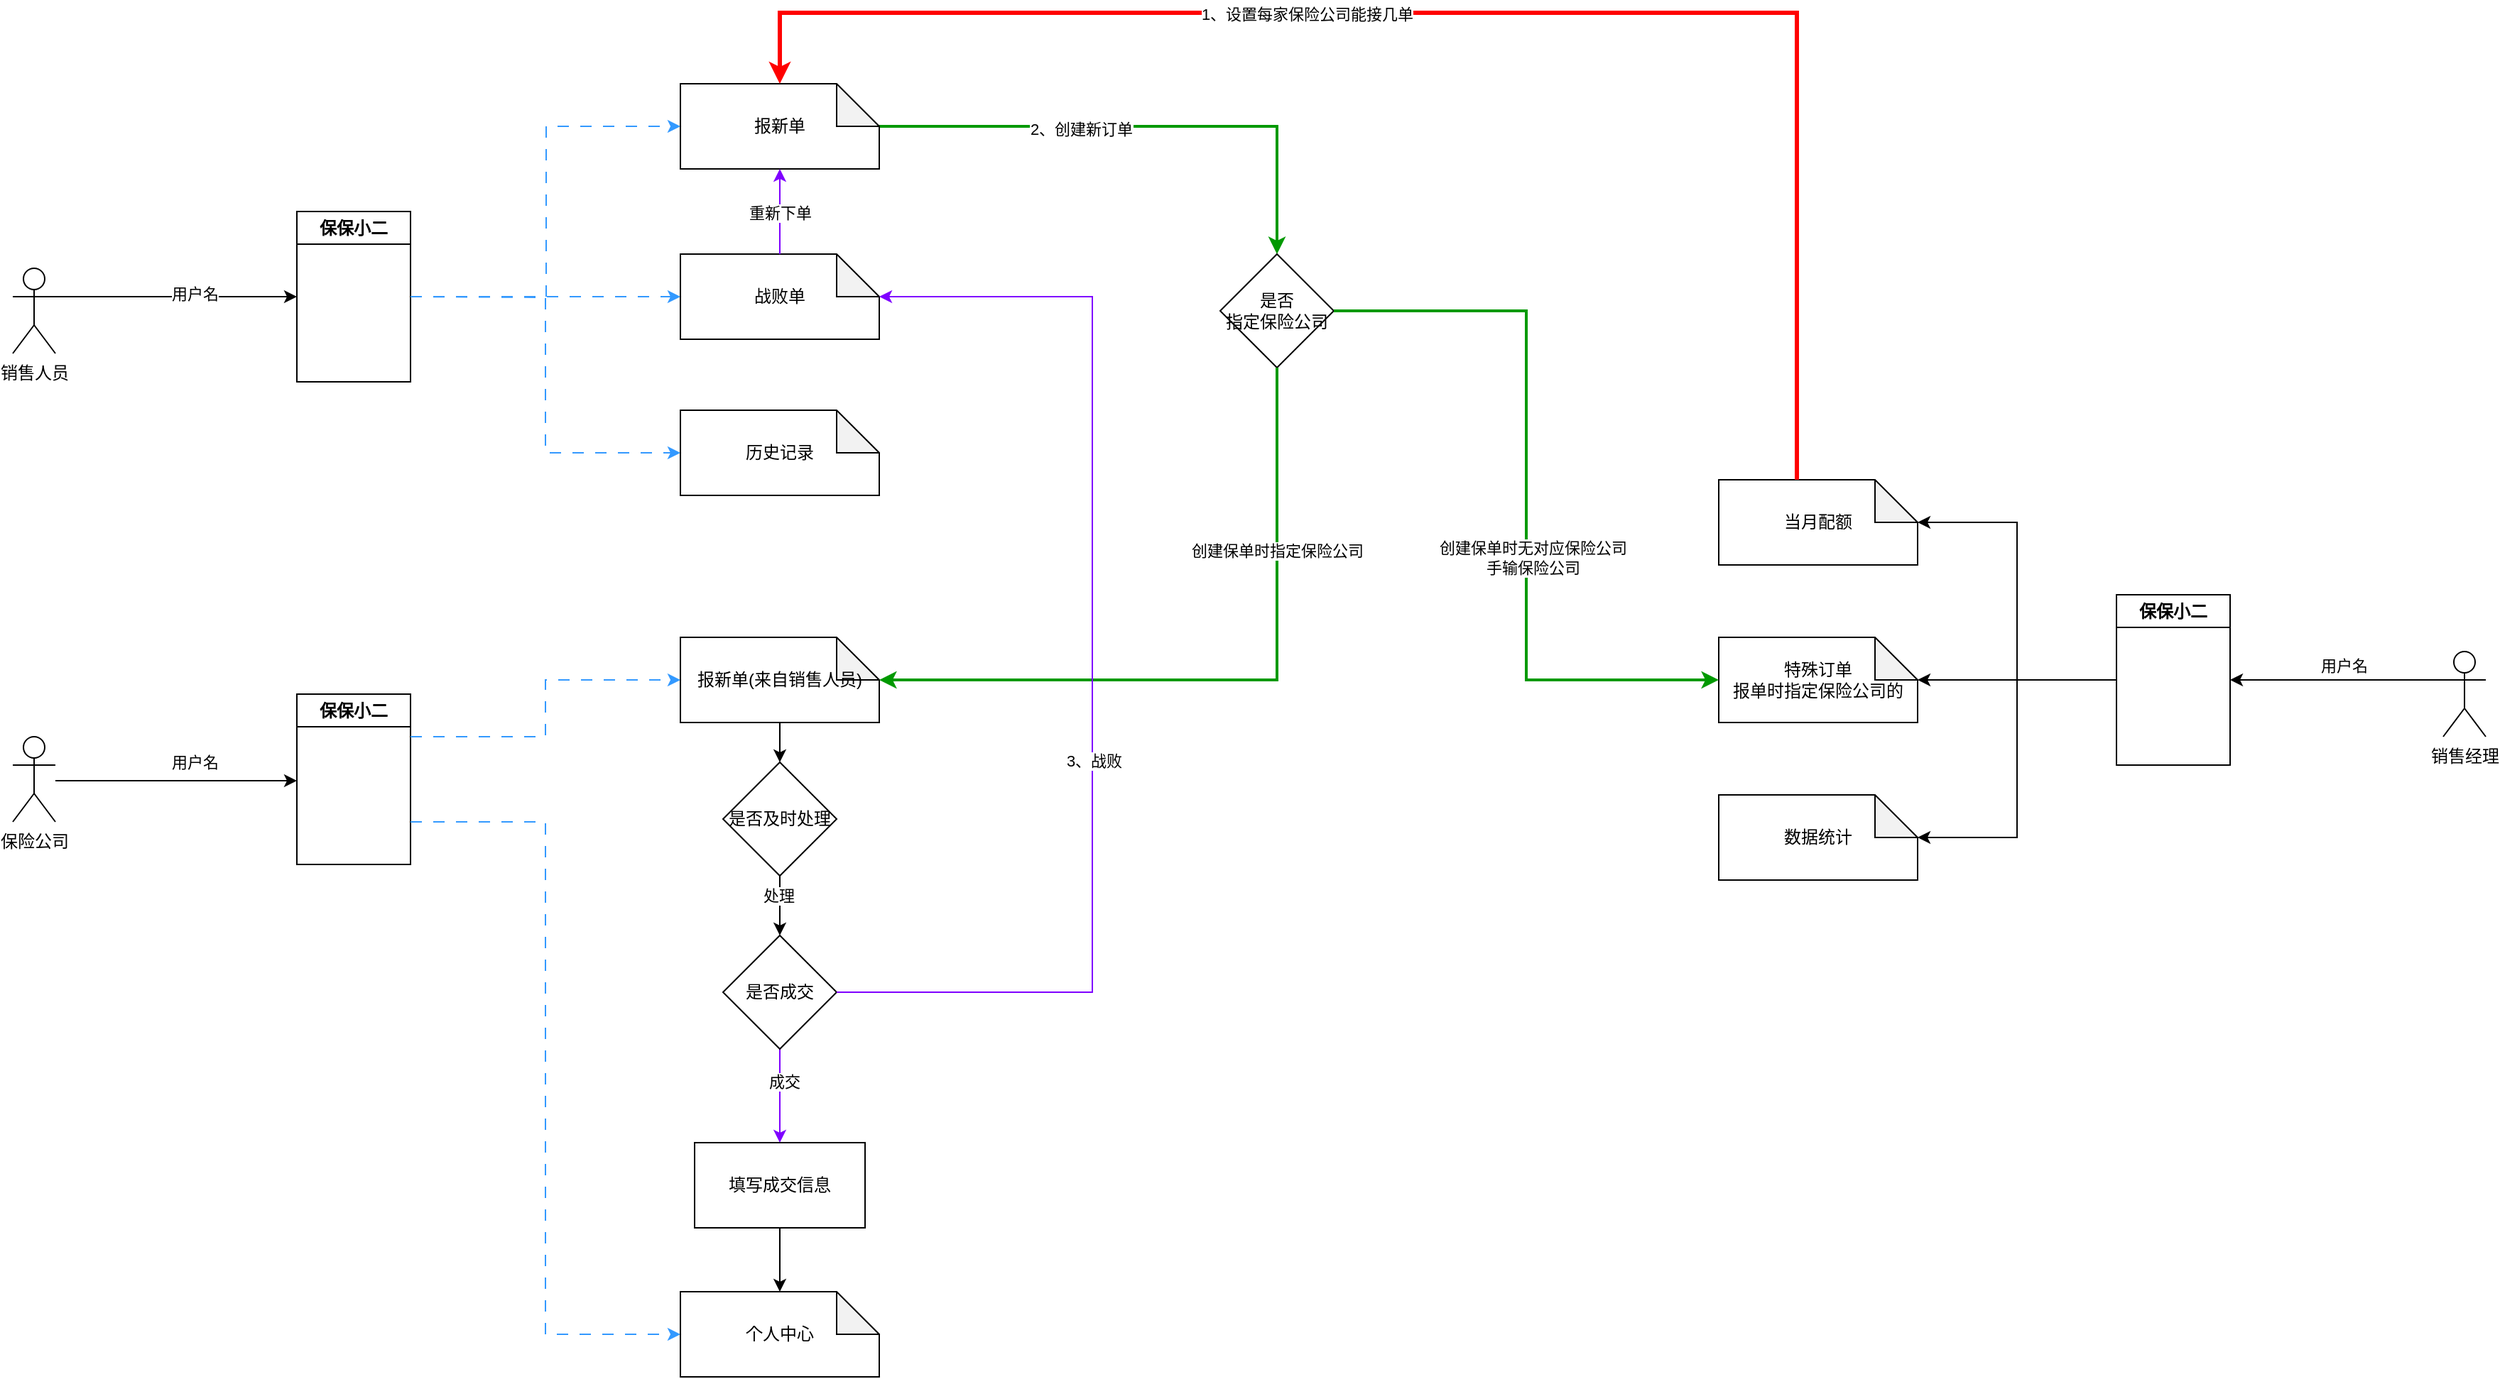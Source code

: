 <mxfile version="26.1.0">
  <diagram id="azeZTBEGUDVFF7n7ARS4" name="第 1 页">
    <mxGraphModel dx="1434" dy="1964" grid="1" gridSize="10" guides="1" tooltips="1" connect="1" arrows="1" fold="1" page="1" pageScale="1" pageWidth="827" pageHeight="1169" math="0" shadow="0">
      <root>
        <mxCell id="0" />
        <mxCell id="1" parent="0" />
        <mxCell id="oYvmTv_5I0Rg5s-J_Htf-3" style="edgeStyle=orthogonalEdgeStyle;rounded=0;orthogonalLoop=1;jettySize=auto;html=1;exitX=1;exitY=0.333;exitDx=0;exitDy=0;exitPerimeter=0;entryX=0;entryY=0.5;entryDx=0;entryDy=0;" edge="1" parent="1" source="oYvmTv_5I0Rg5s-J_Htf-1" target="oYvmTv_5I0Rg5s-J_Htf-2">
          <mxGeometry relative="1" as="geometry" />
        </mxCell>
        <mxCell id="oYvmTv_5I0Rg5s-J_Htf-4" value="用户名" style="edgeLabel;html=1;align=center;verticalAlign=middle;resizable=0;points=[];" vertex="1" connectable="0" parent="oYvmTv_5I0Rg5s-J_Htf-3">
          <mxGeometry x="0.153" y="2" relative="1" as="geometry">
            <mxPoint as="offset" />
          </mxGeometry>
        </mxCell>
        <mxCell id="oYvmTv_5I0Rg5s-J_Htf-1" value="销售人员" style="shape=umlActor;verticalLabelPosition=bottom;verticalAlign=top;html=1;outlineConnect=0;" vertex="1" parent="1">
          <mxGeometry x="70" y="100" width="30" height="60" as="geometry" />
        </mxCell>
        <mxCell id="oYvmTv_5I0Rg5s-J_Htf-2" value="保保小二" style="swimlane;whiteSpace=wrap;html=1;startSize=23;" vertex="1" parent="1">
          <mxGeometry x="270" y="60" width="80" height="120" as="geometry" />
        </mxCell>
        <mxCell id="oYvmTv_5I0Rg5s-J_Htf-62" style="edgeStyle=orthogonalEdgeStyle;rounded=0;orthogonalLoop=1;jettySize=auto;html=1;exitX=0;exitY=0;exitDx=140;exitDy=30;exitPerimeter=0;strokeColor=#009900;strokeWidth=2;" edge="1" parent="1" source="oYvmTv_5I0Rg5s-J_Htf-5" target="oYvmTv_5I0Rg5s-J_Htf-61">
          <mxGeometry relative="1" as="geometry" />
        </mxCell>
        <mxCell id="oYvmTv_5I0Rg5s-J_Htf-63" value="2、创建新订单" style="edgeLabel;html=1;align=center;verticalAlign=middle;resizable=0;points=[];" vertex="1" connectable="0" parent="oYvmTv_5I0Rg5s-J_Htf-62">
          <mxGeometry x="-0.232" y="-2" relative="1" as="geometry">
            <mxPoint as="offset" />
          </mxGeometry>
        </mxCell>
        <mxCell id="oYvmTv_5I0Rg5s-J_Htf-5" value="报新单" style="shape=note;whiteSpace=wrap;html=1;backgroundOutline=1;darkOpacity=0.05;" vertex="1" parent="1">
          <mxGeometry x="540" y="-30" width="140" height="60" as="geometry" />
        </mxCell>
        <mxCell id="oYvmTv_5I0Rg5s-J_Htf-6" value="历史记录" style="shape=note;whiteSpace=wrap;html=1;backgroundOutline=1;darkOpacity=0.05;" vertex="1" parent="1">
          <mxGeometry x="540" y="200" width="140" height="60" as="geometry" />
        </mxCell>
        <mxCell id="oYvmTv_5I0Rg5s-J_Htf-7" style="edgeStyle=orthogonalEdgeStyle;rounded=0;orthogonalLoop=1;jettySize=auto;html=1;entryX=0;entryY=0.5;entryDx=0;entryDy=0;entryPerimeter=0;dashed=1;dashPattern=8 8;strokeColor=#3399FF;" edge="1" parent="1" target="oYvmTv_5I0Rg5s-J_Htf-5">
          <mxGeometry relative="1" as="geometry">
            <mxPoint x="350" y="120" as="sourcePoint" />
          </mxGeometry>
        </mxCell>
        <mxCell id="oYvmTv_5I0Rg5s-J_Htf-8" style="edgeStyle=orthogonalEdgeStyle;rounded=0;orthogonalLoop=1;jettySize=auto;html=1;entryX=0;entryY=0.5;entryDx=0;entryDy=0;entryPerimeter=0;dashed=1;dashPattern=8 8;strokeColor=#3399FF;" edge="1" parent="1" source="oYvmTv_5I0Rg5s-J_Htf-2" target="oYvmTv_5I0Rg5s-J_Htf-6">
          <mxGeometry relative="1" as="geometry" />
        </mxCell>
        <mxCell id="oYvmTv_5I0Rg5s-J_Htf-9" value="战败单" style="shape=note;whiteSpace=wrap;html=1;backgroundOutline=1;darkOpacity=0.05;" vertex="1" parent="1">
          <mxGeometry x="540" y="90" width="140" height="60" as="geometry" />
        </mxCell>
        <mxCell id="oYvmTv_5I0Rg5s-J_Htf-10" style="edgeStyle=orthogonalEdgeStyle;rounded=0;orthogonalLoop=1;jettySize=auto;html=1;entryX=0;entryY=0.5;entryDx=0;entryDy=0;entryPerimeter=0;strokeColor=#3399FF;dashed=1;dashPattern=8 8;" edge="1" parent="1" source="oYvmTv_5I0Rg5s-J_Htf-2" target="oYvmTv_5I0Rg5s-J_Htf-9">
          <mxGeometry relative="1" as="geometry" />
        </mxCell>
        <mxCell id="oYvmTv_5I0Rg5s-J_Htf-16" value="用户名" style="edgeLabel;html=1;align=center;verticalAlign=middle;resizable=0;points=[];" vertex="1" connectable="0" parent="1">
          <mxGeometry x="198" y="448" as="geometry" />
        </mxCell>
        <mxCell id="oYvmTv_5I0Rg5s-J_Htf-17" value="保险公司" style="shape=umlActor;verticalLabelPosition=bottom;verticalAlign=top;html=1;outlineConnect=0;" vertex="1" parent="1">
          <mxGeometry x="70" y="430" width="30" height="60" as="geometry" />
        </mxCell>
        <mxCell id="oYvmTv_5I0Rg5s-J_Htf-18" value="保保小二" style="swimlane;whiteSpace=wrap;html=1;startSize=23;" vertex="1" parent="1">
          <mxGeometry x="270" y="400" width="80" height="120" as="geometry" />
        </mxCell>
        <mxCell id="oYvmTv_5I0Rg5s-J_Htf-19" style="edgeStyle=orthogonalEdgeStyle;rounded=0;orthogonalLoop=1;jettySize=auto;html=1;exitX=1;exitY=0.333;exitDx=0;exitDy=0;exitPerimeter=0;entryX=0;entryY=0.5;entryDx=0;entryDy=0;" edge="1" parent="1">
          <mxGeometry relative="1" as="geometry">
            <mxPoint x="100" y="461" as="sourcePoint" />
            <mxPoint x="270" y="461" as="targetPoint" />
          </mxGeometry>
        </mxCell>
        <mxCell id="oYvmTv_5I0Rg5s-J_Htf-36" style="edgeStyle=orthogonalEdgeStyle;rounded=0;orthogonalLoop=1;jettySize=auto;html=1;exitX=0.5;exitY=1;exitDx=0;exitDy=0;exitPerimeter=0;entryX=0.5;entryY=0;entryDx=0;entryDy=0;" edge="1" parent="1" source="oYvmTv_5I0Rg5s-J_Htf-21" target="oYvmTv_5I0Rg5s-J_Htf-35">
          <mxGeometry relative="1" as="geometry" />
        </mxCell>
        <mxCell id="oYvmTv_5I0Rg5s-J_Htf-21" value="报新单(来自销售人员)" style="shape=note;whiteSpace=wrap;html=1;backgroundOutline=1;darkOpacity=0.05;" vertex="1" parent="1">
          <mxGeometry x="540" y="360" width="140" height="60" as="geometry" />
        </mxCell>
        <mxCell id="oYvmTv_5I0Rg5s-J_Htf-22" value="个人中心" style="shape=note;whiteSpace=wrap;html=1;backgroundOutline=1;darkOpacity=0.05;" vertex="1" parent="1">
          <mxGeometry x="540" y="821" width="140" height="60" as="geometry" />
        </mxCell>
        <mxCell id="oYvmTv_5I0Rg5s-J_Htf-24" style="edgeStyle=orthogonalEdgeStyle;rounded=0;orthogonalLoop=1;jettySize=auto;html=1;exitX=1;exitY=0.25;exitDx=0;exitDy=0;entryX=0;entryY=0.5;entryDx=0;entryDy=0;entryPerimeter=0;dashed=1;dashPattern=8 8;strokeColor=#3399FF;" edge="1" parent="1" source="oYvmTv_5I0Rg5s-J_Htf-18" target="oYvmTv_5I0Rg5s-J_Htf-21">
          <mxGeometry relative="1" as="geometry" />
        </mxCell>
        <mxCell id="oYvmTv_5I0Rg5s-J_Htf-25" style="edgeStyle=orthogonalEdgeStyle;rounded=0;orthogonalLoop=1;jettySize=auto;html=1;exitX=1;exitY=0.75;exitDx=0;exitDy=0;entryX=0;entryY=0.5;entryDx=0;entryDy=0;entryPerimeter=0;dashed=1;dashPattern=8 8;strokeColor=#3399FF;" edge="1" parent="1" source="oYvmTv_5I0Rg5s-J_Htf-18" target="oYvmTv_5I0Rg5s-J_Htf-22">
          <mxGeometry relative="1" as="geometry" />
        </mxCell>
        <mxCell id="oYvmTv_5I0Rg5s-J_Htf-33" style="edgeStyle=orthogonalEdgeStyle;rounded=0;orthogonalLoop=1;jettySize=auto;html=1;exitX=0.5;exitY=1;exitDx=0;exitDy=0;entryX=0.5;entryY=0;entryDx=0;entryDy=0;strokeColor=#7F00FF;" edge="1" parent="1" source="oYvmTv_5I0Rg5s-J_Htf-28" target="oYvmTv_5I0Rg5s-J_Htf-32">
          <mxGeometry relative="1" as="geometry" />
        </mxCell>
        <mxCell id="oYvmTv_5I0Rg5s-J_Htf-70" value="成交" style="edgeLabel;html=1;align=center;verticalAlign=middle;resizable=0;points=[];" vertex="1" connectable="0" parent="oYvmTv_5I0Rg5s-J_Htf-33">
          <mxGeometry x="-0.314" y="3" relative="1" as="geometry">
            <mxPoint as="offset" />
          </mxGeometry>
        </mxCell>
        <mxCell id="oYvmTv_5I0Rg5s-J_Htf-28" value="是否成交" style="rhombus;whiteSpace=wrap;html=1;" vertex="1" parent="1">
          <mxGeometry x="570" y="570" width="80" height="80" as="geometry" />
        </mxCell>
        <mxCell id="oYvmTv_5I0Rg5s-J_Htf-32" value="填写成交信息" style="rounded=0;whiteSpace=wrap;html=1;" vertex="1" parent="1">
          <mxGeometry x="550" y="716" width="120" height="60" as="geometry" />
        </mxCell>
        <mxCell id="oYvmTv_5I0Rg5s-J_Htf-34" style="edgeStyle=orthogonalEdgeStyle;rounded=0;orthogonalLoop=1;jettySize=auto;html=1;exitX=0.5;exitY=1;exitDx=0;exitDy=0;entryX=0.5;entryY=0;entryDx=0;entryDy=0;entryPerimeter=0;" edge="1" parent="1" source="oYvmTv_5I0Rg5s-J_Htf-32" target="oYvmTv_5I0Rg5s-J_Htf-22">
          <mxGeometry relative="1" as="geometry" />
        </mxCell>
        <mxCell id="oYvmTv_5I0Rg5s-J_Htf-37" style="edgeStyle=orthogonalEdgeStyle;rounded=0;orthogonalLoop=1;jettySize=auto;html=1;entryX=0.5;entryY=0;entryDx=0;entryDy=0;" edge="1" parent="1" source="oYvmTv_5I0Rg5s-J_Htf-35" target="oYvmTv_5I0Rg5s-J_Htf-28">
          <mxGeometry relative="1" as="geometry" />
        </mxCell>
        <mxCell id="oYvmTv_5I0Rg5s-J_Htf-38" value="处理" style="edgeLabel;html=1;align=center;verticalAlign=middle;resizable=0;points=[];" vertex="1" connectable="0" parent="oYvmTv_5I0Rg5s-J_Htf-37">
          <mxGeometry x="-0.333" y="-1" relative="1" as="geometry">
            <mxPoint as="offset" />
          </mxGeometry>
        </mxCell>
        <mxCell id="oYvmTv_5I0Rg5s-J_Htf-35" value="是否及时处理" style="rhombus;whiteSpace=wrap;html=1;" vertex="1" parent="1">
          <mxGeometry x="570" y="448" width="80" height="80" as="geometry" />
        </mxCell>
        <mxCell id="oYvmTv_5I0Rg5s-J_Htf-40" value="用户名" style="edgeLabel;html=1;align=center;verticalAlign=middle;resizable=0;points=[];" vertex="1" connectable="0" parent="1">
          <mxGeometry x="1711" y="380" as="geometry" />
        </mxCell>
        <mxCell id="oYvmTv_5I0Rg5s-J_Htf-42" value="保保小二" style="swimlane;whiteSpace=wrap;html=1;startSize=23;" vertex="1" parent="1">
          <mxGeometry x="1551" y="330" width="80" height="120" as="geometry" />
        </mxCell>
        <mxCell id="oYvmTv_5I0Rg5s-J_Htf-49" style="edgeStyle=orthogonalEdgeStyle;rounded=0;orthogonalLoop=1;jettySize=auto;html=1;exitX=0;exitY=0.333;exitDx=0;exitDy=0;exitPerimeter=0;entryX=1;entryY=0.5;entryDx=0;entryDy=0;" edge="1" parent="1" source="oYvmTv_5I0Rg5s-J_Htf-46" target="oYvmTv_5I0Rg5s-J_Htf-42">
          <mxGeometry relative="1" as="geometry" />
        </mxCell>
        <mxCell id="oYvmTv_5I0Rg5s-J_Htf-46" value="销售经理" style="shape=umlActor;verticalLabelPosition=bottom;verticalAlign=top;html=1;outlineConnect=0;" vertex="1" parent="1">
          <mxGeometry x="1781" y="370" width="30" height="60" as="geometry" />
        </mxCell>
        <mxCell id="oYvmTv_5I0Rg5s-J_Htf-53" value="当月配额" style="shape=note;whiteSpace=wrap;html=1;backgroundOutline=1;darkOpacity=0.05;" vertex="1" parent="1">
          <mxGeometry x="1271" y="249" width="140" height="60" as="geometry" />
        </mxCell>
        <mxCell id="oYvmTv_5I0Rg5s-J_Htf-54" value="特殊订单&lt;div&gt;报单时指定保险公司的&lt;/div&gt;" style="shape=note;whiteSpace=wrap;html=1;backgroundOutline=1;darkOpacity=0.05;" vertex="1" parent="1">
          <mxGeometry x="1271" y="360" width="140" height="60" as="geometry" />
        </mxCell>
        <mxCell id="oYvmTv_5I0Rg5s-J_Htf-55" value="数据统计" style="shape=note;whiteSpace=wrap;html=1;backgroundOutline=1;darkOpacity=0.05;" vertex="1" parent="1">
          <mxGeometry x="1271" y="471" width="140" height="60" as="geometry" />
        </mxCell>
        <mxCell id="oYvmTv_5I0Rg5s-J_Htf-56" style="edgeStyle=orthogonalEdgeStyle;rounded=0;orthogonalLoop=1;jettySize=auto;html=1;exitX=0;exitY=0.5;exitDx=0;exitDy=0;entryX=0;entryY=0;entryDx=140;entryDy=30;entryPerimeter=0;" edge="1" parent="1" source="oYvmTv_5I0Rg5s-J_Htf-42" target="oYvmTv_5I0Rg5s-J_Htf-53">
          <mxGeometry relative="1" as="geometry" />
        </mxCell>
        <mxCell id="oYvmTv_5I0Rg5s-J_Htf-57" style="edgeStyle=orthogonalEdgeStyle;rounded=0;orthogonalLoop=1;jettySize=auto;html=1;exitX=0;exitY=0.5;exitDx=0;exitDy=0;entryX=0;entryY=0;entryDx=140;entryDy=30;entryPerimeter=0;" edge="1" parent="1" source="oYvmTv_5I0Rg5s-J_Htf-42" target="oYvmTv_5I0Rg5s-J_Htf-54">
          <mxGeometry relative="1" as="geometry" />
        </mxCell>
        <mxCell id="oYvmTv_5I0Rg5s-J_Htf-58" style="edgeStyle=orthogonalEdgeStyle;rounded=0;orthogonalLoop=1;jettySize=auto;html=1;exitX=0;exitY=0.5;exitDx=0;exitDy=0;entryX=0;entryY=0;entryDx=140;entryDy=30;entryPerimeter=0;" edge="1" parent="1" source="oYvmTv_5I0Rg5s-J_Htf-42" target="oYvmTv_5I0Rg5s-J_Htf-55">
          <mxGeometry relative="1" as="geometry" />
        </mxCell>
        <mxCell id="oYvmTv_5I0Rg5s-J_Htf-59" style="edgeStyle=orthogonalEdgeStyle;rounded=0;orthogonalLoop=1;jettySize=auto;html=1;exitX=0;exitY=0;exitDx=55;exitDy=0;exitPerimeter=0;entryX=0.5;entryY=0;entryDx=0;entryDy=0;entryPerimeter=0;strokeColor=#FF0000;strokeWidth=3;" edge="1" parent="1" source="oYvmTv_5I0Rg5s-J_Htf-53" target="oYvmTv_5I0Rg5s-J_Htf-5">
          <mxGeometry relative="1" as="geometry">
            <Array as="points">
              <mxPoint x="1326" y="-80" />
              <mxPoint x="610" y="-80" />
            </Array>
          </mxGeometry>
        </mxCell>
        <mxCell id="oYvmTv_5I0Rg5s-J_Htf-60" value="1、设置每家保险公司能接几单" style="edgeLabel;html=1;align=center;verticalAlign=middle;resizable=0;points=[];" vertex="1" connectable="0" parent="oYvmTv_5I0Rg5s-J_Htf-59">
          <mxGeometry x="0.232" y="1" relative="1" as="geometry">
            <mxPoint as="offset" />
          </mxGeometry>
        </mxCell>
        <mxCell id="oYvmTv_5I0Rg5s-J_Htf-61" value="是否&lt;div&gt;指定保险公司&lt;/div&gt;" style="rhombus;whiteSpace=wrap;html=1;" vertex="1" parent="1">
          <mxGeometry x="920" y="90" width="80" height="80" as="geometry" />
        </mxCell>
        <mxCell id="oYvmTv_5I0Rg5s-J_Htf-64" style="edgeStyle=orthogonalEdgeStyle;rounded=0;orthogonalLoop=1;jettySize=auto;html=1;exitX=0.5;exitY=1;exitDx=0;exitDy=0;entryX=0;entryY=0;entryDx=140;entryDy=30;entryPerimeter=0;strokeColor=#009900;strokeWidth=2;" edge="1" parent="1" source="oYvmTv_5I0Rg5s-J_Htf-61" target="oYvmTv_5I0Rg5s-J_Htf-21">
          <mxGeometry relative="1" as="geometry" />
        </mxCell>
        <mxCell id="oYvmTv_5I0Rg5s-J_Htf-65" value="创建保单时指定保险公司" style="edgeLabel;html=1;align=center;verticalAlign=middle;resizable=0;points=[];" vertex="1" connectable="0" parent="oYvmTv_5I0Rg5s-J_Htf-64">
          <mxGeometry x="-0.484" relative="1" as="geometry">
            <mxPoint as="offset" />
          </mxGeometry>
        </mxCell>
        <mxCell id="oYvmTv_5I0Rg5s-J_Htf-66" style="edgeStyle=orthogonalEdgeStyle;rounded=0;orthogonalLoop=1;jettySize=auto;html=1;exitX=1;exitY=0.5;exitDx=0;exitDy=0;entryX=0;entryY=0.5;entryDx=0;entryDy=0;entryPerimeter=0;strokeColor=#009900;strokeWidth=2;" edge="1" parent="1" source="oYvmTv_5I0Rg5s-J_Htf-61" target="oYvmTv_5I0Rg5s-J_Htf-54">
          <mxGeometry relative="1" as="geometry" />
        </mxCell>
        <mxCell id="oYvmTv_5I0Rg5s-J_Htf-67" value="创建保单时无对应保险公司&lt;div&gt;手输保险公司&lt;/div&gt;" style="edgeLabel;html=1;align=center;verticalAlign=middle;resizable=0;points=[];" vertex="1" connectable="0" parent="oYvmTv_5I0Rg5s-J_Htf-66">
          <mxGeometry x="-0.072" y="4" relative="1" as="geometry">
            <mxPoint y="63" as="offset" />
          </mxGeometry>
        </mxCell>
        <mxCell id="oYvmTv_5I0Rg5s-J_Htf-68" style="edgeStyle=orthogonalEdgeStyle;rounded=0;orthogonalLoop=1;jettySize=auto;html=1;exitX=1;exitY=0.5;exitDx=0;exitDy=0;entryX=0;entryY=0;entryDx=140;entryDy=30;entryPerimeter=0;strokeColor=#7F00FF;" edge="1" parent="1" source="oYvmTv_5I0Rg5s-J_Htf-28" target="oYvmTv_5I0Rg5s-J_Htf-9">
          <mxGeometry relative="1" as="geometry">
            <Array as="points">
              <mxPoint x="830" y="610" />
              <mxPoint x="830" y="120" />
            </Array>
          </mxGeometry>
        </mxCell>
        <mxCell id="oYvmTv_5I0Rg5s-J_Htf-69" value="3、战败" style="edgeLabel;html=1;align=center;verticalAlign=middle;resizable=0;points=[];" vertex="1" connectable="0" parent="oYvmTv_5I0Rg5s-J_Htf-68">
          <mxGeometry x="-0.163" y="-1" relative="1" as="geometry">
            <mxPoint as="offset" />
          </mxGeometry>
        </mxCell>
        <mxCell id="oYvmTv_5I0Rg5s-J_Htf-71" style="edgeStyle=orthogonalEdgeStyle;rounded=0;orthogonalLoop=1;jettySize=auto;html=1;exitX=0.5;exitY=0;exitDx=0;exitDy=0;exitPerimeter=0;entryX=0.5;entryY=1;entryDx=0;entryDy=0;entryPerimeter=0;strokeColor=#7F00FF;" edge="1" parent="1" source="oYvmTv_5I0Rg5s-J_Htf-9" target="oYvmTv_5I0Rg5s-J_Htf-5">
          <mxGeometry relative="1" as="geometry" />
        </mxCell>
        <mxCell id="oYvmTv_5I0Rg5s-J_Htf-72" value="重新下单" style="edgeLabel;html=1;align=center;verticalAlign=middle;resizable=0;points=[];" vertex="1" connectable="0" parent="oYvmTv_5I0Rg5s-J_Htf-71">
          <mxGeometry x="-0.033" relative="1" as="geometry">
            <mxPoint as="offset" />
          </mxGeometry>
        </mxCell>
      </root>
    </mxGraphModel>
  </diagram>
</mxfile>
